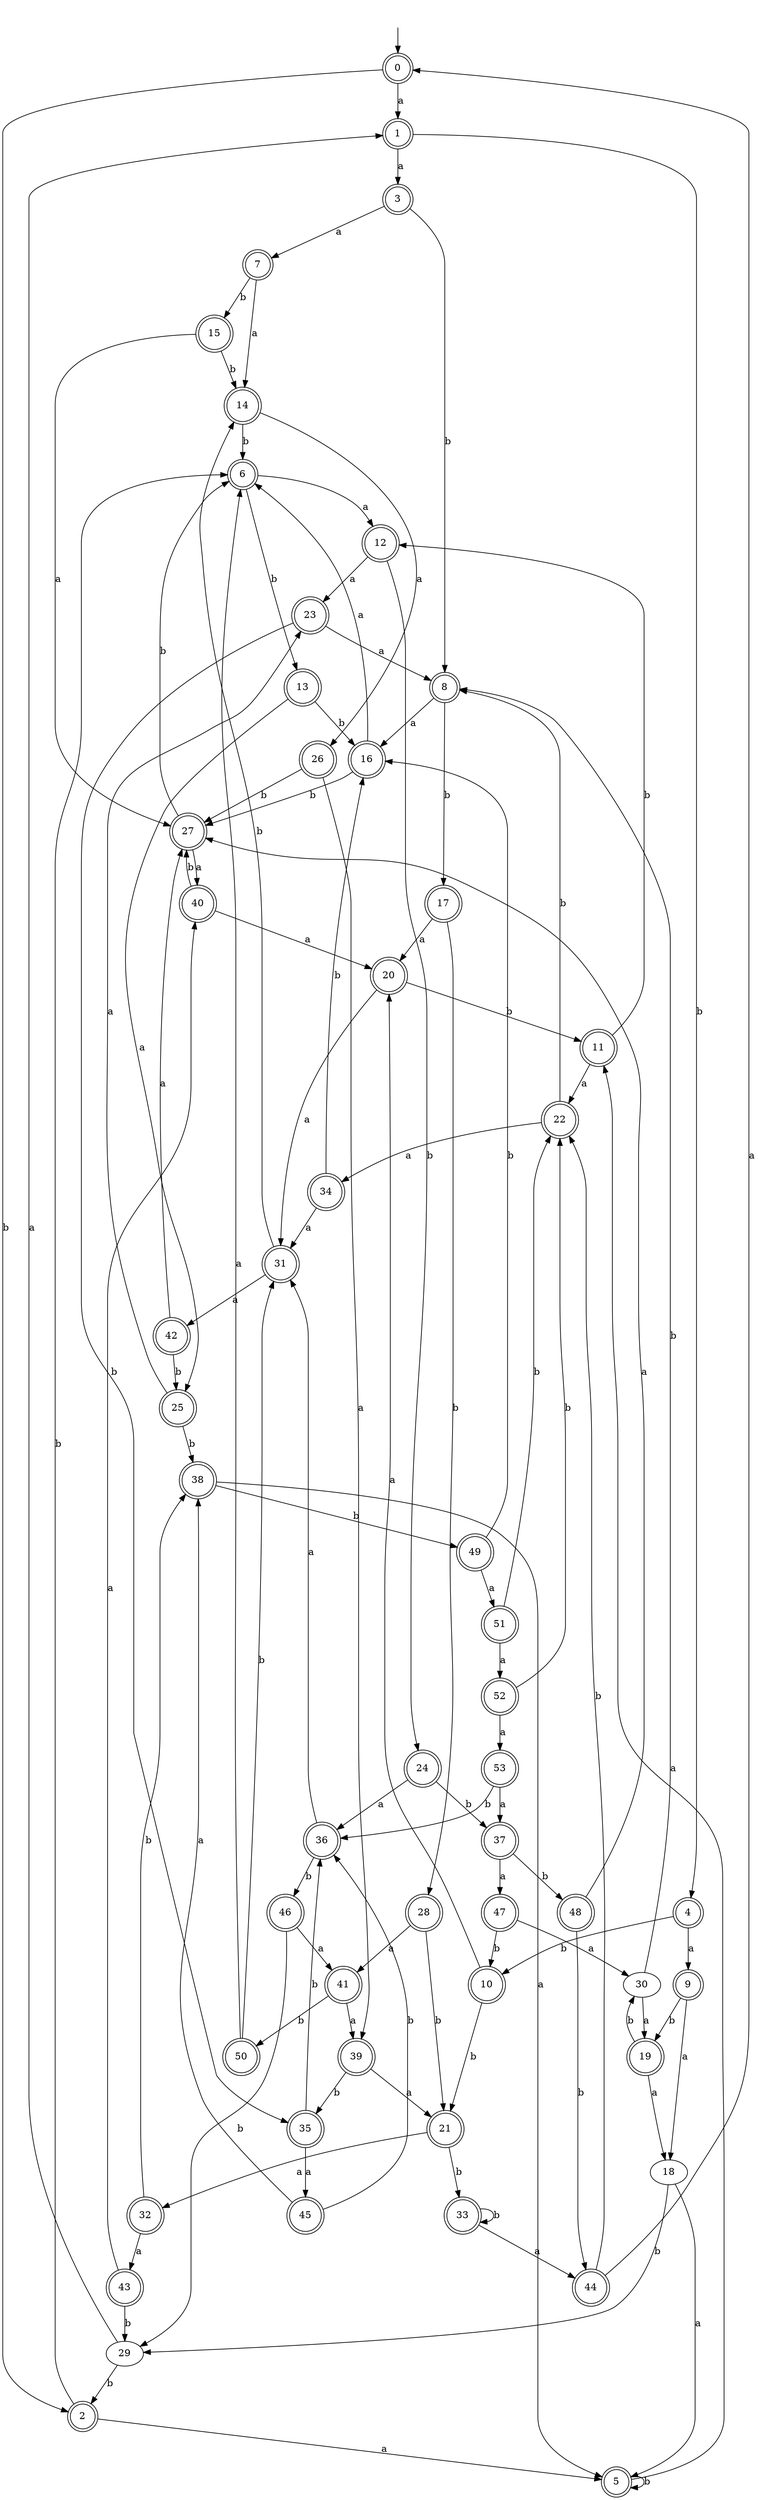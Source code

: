 digraph RandomDFA {
  __start0 [label="", shape=none];
  __start0 -> 0 [label=""];
  0 [shape=circle] [shape=doublecircle]
  0 -> 1 [label="a"]
  0 -> 2 [label="b"]
  1 [shape=doublecircle]
  1 -> 3 [label="a"]
  1 -> 4 [label="b"]
  2 [shape=doublecircle]
  2 -> 5 [label="a"]
  2 -> 6 [label="b"]
  3 [shape=doublecircle]
  3 -> 7 [label="a"]
  3 -> 8 [label="b"]
  4 [shape=doublecircle]
  4 -> 9 [label="a"]
  4 -> 10 [label="b"]
  5 [shape=doublecircle]
  5 -> 11 [label="a"]
  5 -> 5 [label="b"]
  6 [shape=doublecircle]
  6 -> 12 [label="a"]
  6 -> 13 [label="b"]
  7 [shape=doublecircle]
  7 -> 14 [label="a"]
  7 -> 15 [label="b"]
  8 [shape=doublecircle]
  8 -> 16 [label="a"]
  8 -> 17 [label="b"]
  9 [shape=doublecircle]
  9 -> 18 [label="a"]
  9 -> 19 [label="b"]
  10 [shape=doublecircle]
  10 -> 20 [label="a"]
  10 -> 21 [label="b"]
  11 [shape=doublecircle]
  11 -> 22 [label="a"]
  11 -> 12 [label="b"]
  12 [shape=doublecircle]
  12 -> 23 [label="a"]
  12 -> 24 [label="b"]
  13 [shape=doublecircle]
  13 -> 25 [label="a"]
  13 -> 16 [label="b"]
  14 [shape=doublecircle]
  14 -> 26 [label="a"]
  14 -> 6 [label="b"]
  15 [shape=doublecircle]
  15 -> 27 [label="a"]
  15 -> 14 [label="b"]
  16 [shape=doublecircle]
  16 -> 6 [label="a"]
  16 -> 27 [label="b"]
  17 [shape=doublecircle]
  17 -> 20 [label="a"]
  17 -> 28 [label="b"]
  18
  18 -> 5 [label="a"]
  18 -> 29 [label="b"]
  19 [shape=doublecircle]
  19 -> 18 [label="a"]
  19 -> 30 [label="b"]
  20 [shape=doublecircle]
  20 -> 31 [label="a"]
  20 -> 11 [label="b"]
  21 [shape=doublecircle]
  21 -> 32 [label="a"]
  21 -> 33 [label="b"]
  22 [shape=doublecircle]
  22 -> 34 [label="a"]
  22 -> 8 [label="b"]
  23 [shape=doublecircle]
  23 -> 8 [label="a"]
  23 -> 35 [label="b"]
  24 [shape=doublecircle]
  24 -> 36 [label="a"]
  24 -> 37 [label="b"]
  25 [shape=doublecircle]
  25 -> 23 [label="a"]
  25 -> 38 [label="b"]
  26 [shape=doublecircle]
  26 -> 39 [label="a"]
  26 -> 27 [label="b"]
  27 [shape=doublecircle]
  27 -> 40 [label="a"]
  27 -> 6 [label="b"]
  28 [shape=doublecircle]
  28 -> 41 [label="a"]
  28 -> 21 [label="b"]
  29
  29 -> 1 [label="a"]
  29 -> 2 [label="b"]
  30
  30 -> 19 [label="a"]
  30 -> 8 [label="b"]
  31 [shape=doublecircle]
  31 -> 42 [label="a"]
  31 -> 14 [label="b"]
  32 [shape=doublecircle]
  32 -> 43 [label="a"]
  32 -> 38 [label="b"]
  33 [shape=doublecircle]
  33 -> 44 [label="a"]
  33 -> 33 [label="b"]
  34 [shape=doublecircle]
  34 -> 31 [label="a"]
  34 -> 16 [label="b"]
  35 [shape=doublecircle]
  35 -> 45 [label="a"]
  35 -> 36 [label="b"]
  36 [shape=doublecircle]
  36 -> 31 [label="a"]
  36 -> 46 [label="b"]
  37 [shape=doublecircle]
  37 -> 47 [label="a"]
  37 -> 48 [label="b"]
  38 [shape=doublecircle]
  38 -> 5 [label="a"]
  38 -> 49 [label="b"]
  39 [shape=doublecircle]
  39 -> 21 [label="a"]
  39 -> 35 [label="b"]
  40 [shape=doublecircle]
  40 -> 20 [label="a"]
  40 -> 27 [label="b"]
  41 [shape=doublecircle]
  41 -> 39 [label="a"]
  41 -> 50 [label="b"]
  42 [shape=doublecircle]
  42 -> 27 [label="a"]
  42 -> 25 [label="b"]
  43 [shape=doublecircle]
  43 -> 40 [label="a"]
  43 -> 29 [label="b"]
  44 [shape=doublecircle]
  44 -> 0 [label="a"]
  44 -> 22 [label="b"]
  45 [shape=doublecircle]
  45 -> 38 [label="a"]
  45 -> 36 [label="b"]
  46 [shape=doublecircle]
  46 -> 41 [label="a"]
  46 -> 29 [label="b"]
  47 [shape=doublecircle]
  47 -> 30 [label="a"]
  47 -> 10 [label="b"]
  48 [shape=doublecircle]
  48 -> 27 [label="a"]
  48 -> 44 [label="b"]
  49 [shape=doublecircle]
  49 -> 51 [label="a"]
  49 -> 16 [label="b"]
  50 [shape=doublecircle]
  50 -> 6 [label="a"]
  50 -> 31 [label="b"]
  51 [shape=doublecircle]
  51 -> 52 [label="a"]
  51 -> 22 [label="b"]
  52 [shape=doublecircle]
  52 -> 53 [label="a"]
  52 -> 22 [label="b"]
  53 [shape=doublecircle]
  53 -> 37 [label="a"]
  53 -> 36 [label="b"]
}
